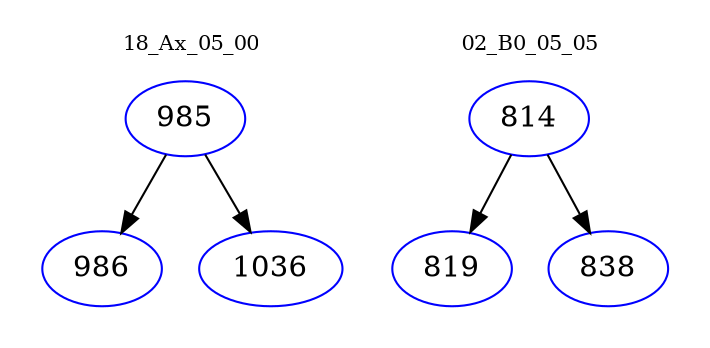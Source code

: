 digraph{
subgraph cluster_0 {
color = white
label = "18_Ax_05_00";
fontsize=10;
T0_985 [label="985", color="blue"]
T0_985 -> T0_986 [color="black"]
T0_986 [label="986", color="blue"]
T0_985 -> T0_1036 [color="black"]
T0_1036 [label="1036", color="blue"]
}
subgraph cluster_1 {
color = white
label = "02_B0_05_05";
fontsize=10;
T1_814 [label="814", color="blue"]
T1_814 -> T1_819 [color="black"]
T1_819 [label="819", color="blue"]
T1_814 -> T1_838 [color="black"]
T1_838 [label="838", color="blue"]
}
}
